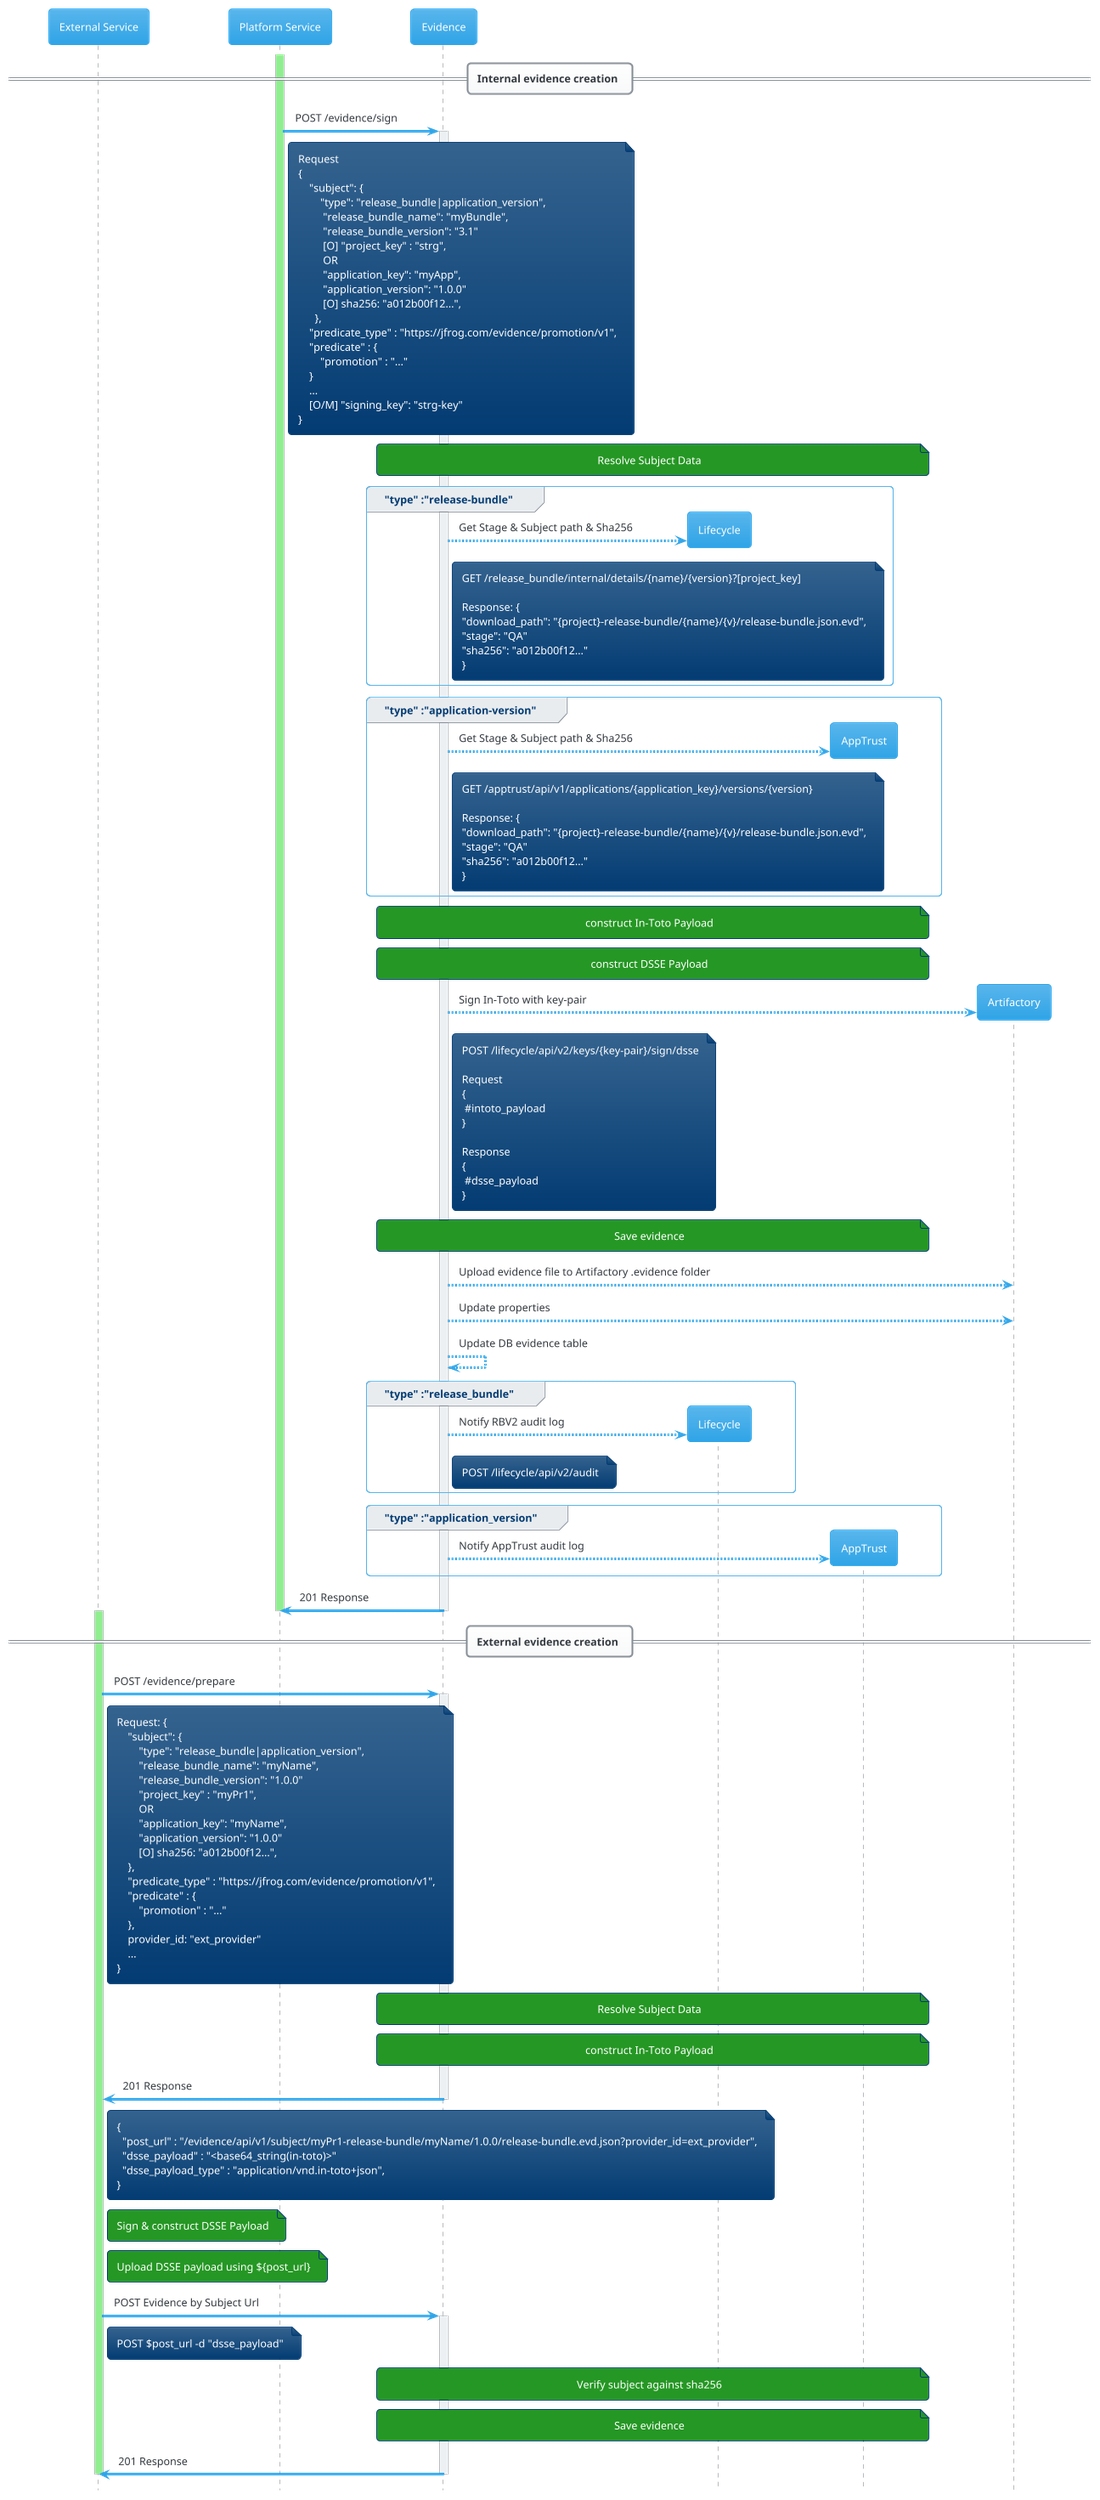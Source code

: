 @startuml
!theme cerulean
hide footbox

participant "External Service" as es
participant "Platform Service" as ps
participant "Evidence" as evd
participant "Lifecycle" as lf
participant "AppTrust" as app
participant "Artifactory" as rt

== Internal evidence creation ==
activate ps #LightGreen
ps -> evd ++ : POST /evidence/sign
note right of ps
Request
{
    "subject": {
        "type": "release_bundle|application_version",
         "release_bundle_name": "myBundle",
         "release_bundle_version": "3.1"
         [O] "project_key" : "strg",
         OR
         "application_key": "myApp",
         "application_version": "1.0.0"
         [O] sha256: "a012b00f12...",
      },
    "predicate_type" : "https://jfrog.com/evidence/promotion/v1",
    "predicate" : {
        "promotion" : "..."
    }
    ...
    [O/M] "signing_key": "strg-key"
}
end note
note over evd, app #259724: Resolve Subject Data
group "type" :"release-bundle"
evd --> lf ** : Get Stage & Subject path & Sha256
note right of evd
GET /release_bundle/internal/details/{name}/{version}?[project_key]

Response: {
"download_path": "{project}-release-bundle/{name}/{v}/release-bundle.json.evd",
"stage": "QA"
"sha256": "a012b00f12..."
}
end note
end
group "type" :"application-version"
evd --> app ** : Get Stage & Subject path & Sha256
note right of evd
GET /apptrust/api/v1/applications/{application_key}/versions/{version}

Response: {
"download_path": "{project}-release-bundle/{name}/{v}/release-bundle.json.evd",
"stage": "QA"
"sha256": "a012b00f12..."
}
end note
end
note over evd, app #259724: construct In-Toto Payload
note over evd, app #259724: construct DSSE Payload
evd --> rt ** : Sign In-Toto with key-pair
note right of evd
POST /lifecycle/api/v2/keys/{key-pair}/sign/dsse

Request
{
 #intoto_payload
}

Response
{
 #dsse_payload
}
end note
note over evd, app #259724: Save evidence
evd --> rt: Upload evidence file to Artifactory .evidence folder
evd --> rt: Update properties
evd --> evd : Update DB evidence table
group "type" :"release_bundle"
evd --> lf ** : Notify RBV2 audit log
note right of evd
POST /lifecycle/api/v2/audit
end note
end
group "type" :"application_version"
evd --> app ** : Notify AppTrust audit log
end
evd -> ps --: 201 Response
deactivate ps

== External evidence creation ==
activate es #LightGreen
es -> evd ++ : POST /evidence/prepare
note right of es
Request: {
    "subject": {
        "type": "release_bundle|application_version",
        "release_bundle_name": "myName",
        "release_bundle_version": "1.0.0"
        "project_key" : "myPr1",
        OR
        "application_key": "myName",
        "application_version": "1.0.0"
        [O] sha256: "a012b00f12...",
    },
    "predicate_type" : "https://jfrog.com/evidence/promotion/v1",
    "predicate" : {
        "promotion" : "..."
    },
    provider_id: "ext_provider"
    ...
}
end note
note over evd, app #259724: Resolve Subject Data
note over evd, app #259724: construct In-Toto Payload
evd -> es -- : 201 Response
note right of es
{
  "post_url" : "/evidence/api/v1/subject/myPr1-release-bundle/myName/1.0.0/release-bundle.evd.json?provider_id=ext_provider",
  "dsse_payload" : "<base64_string(in-toto)>"
  "dsse_payload_type" : "application/vnd.in-toto+json",
}
end note
note right of es  #259724: Sign & construct DSSE Payload
note right of es  #259724: Upload DSSE payload using ${post_url}
es -> evd ++ : POST Evidence by Subject Url
note right of es
POST $post_url -d "dsse_payload"
end note
note over evd, app #259724: Verify subject against sha256
note over evd, app #259724: Save evidence
evd -> es -- : 201 Response
deactivate es
@enduml